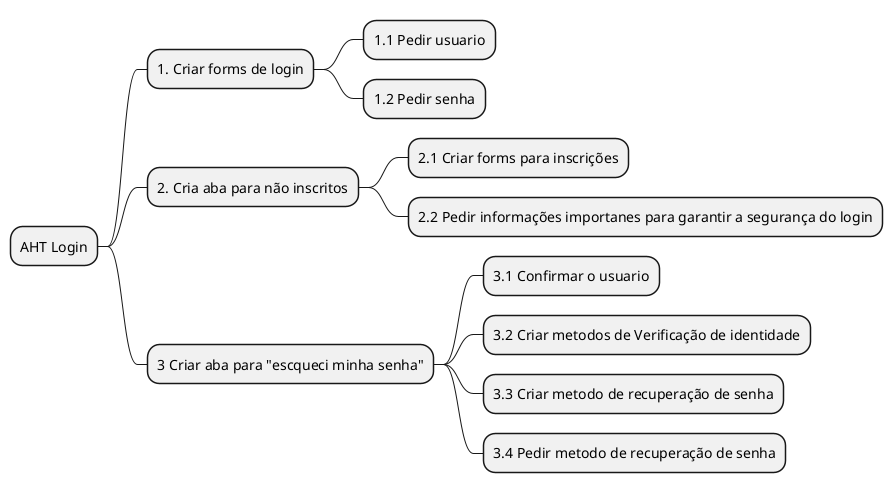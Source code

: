 
@startmindmap
* AHT Login
** 1. Criar forms de login
*** 1.1 Pedir usuario
*** 1.2 Pedir senha
** 2. Cria aba para não inscritos
*** 2.1 Criar forms para inscrições
*** 2.2 Pedir informações importanes para garantir a segurança do login
** 3 Criar aba para "escqueci minha senha"
*** 3.1 Confirmar o usuario
*** 3.2 Criar metodos de Verificação de identidade
*** 3.3 Criar metodo de recuperação de senha
*** 3.4 Pedir metodo de recuperação de senha
@endmindmap